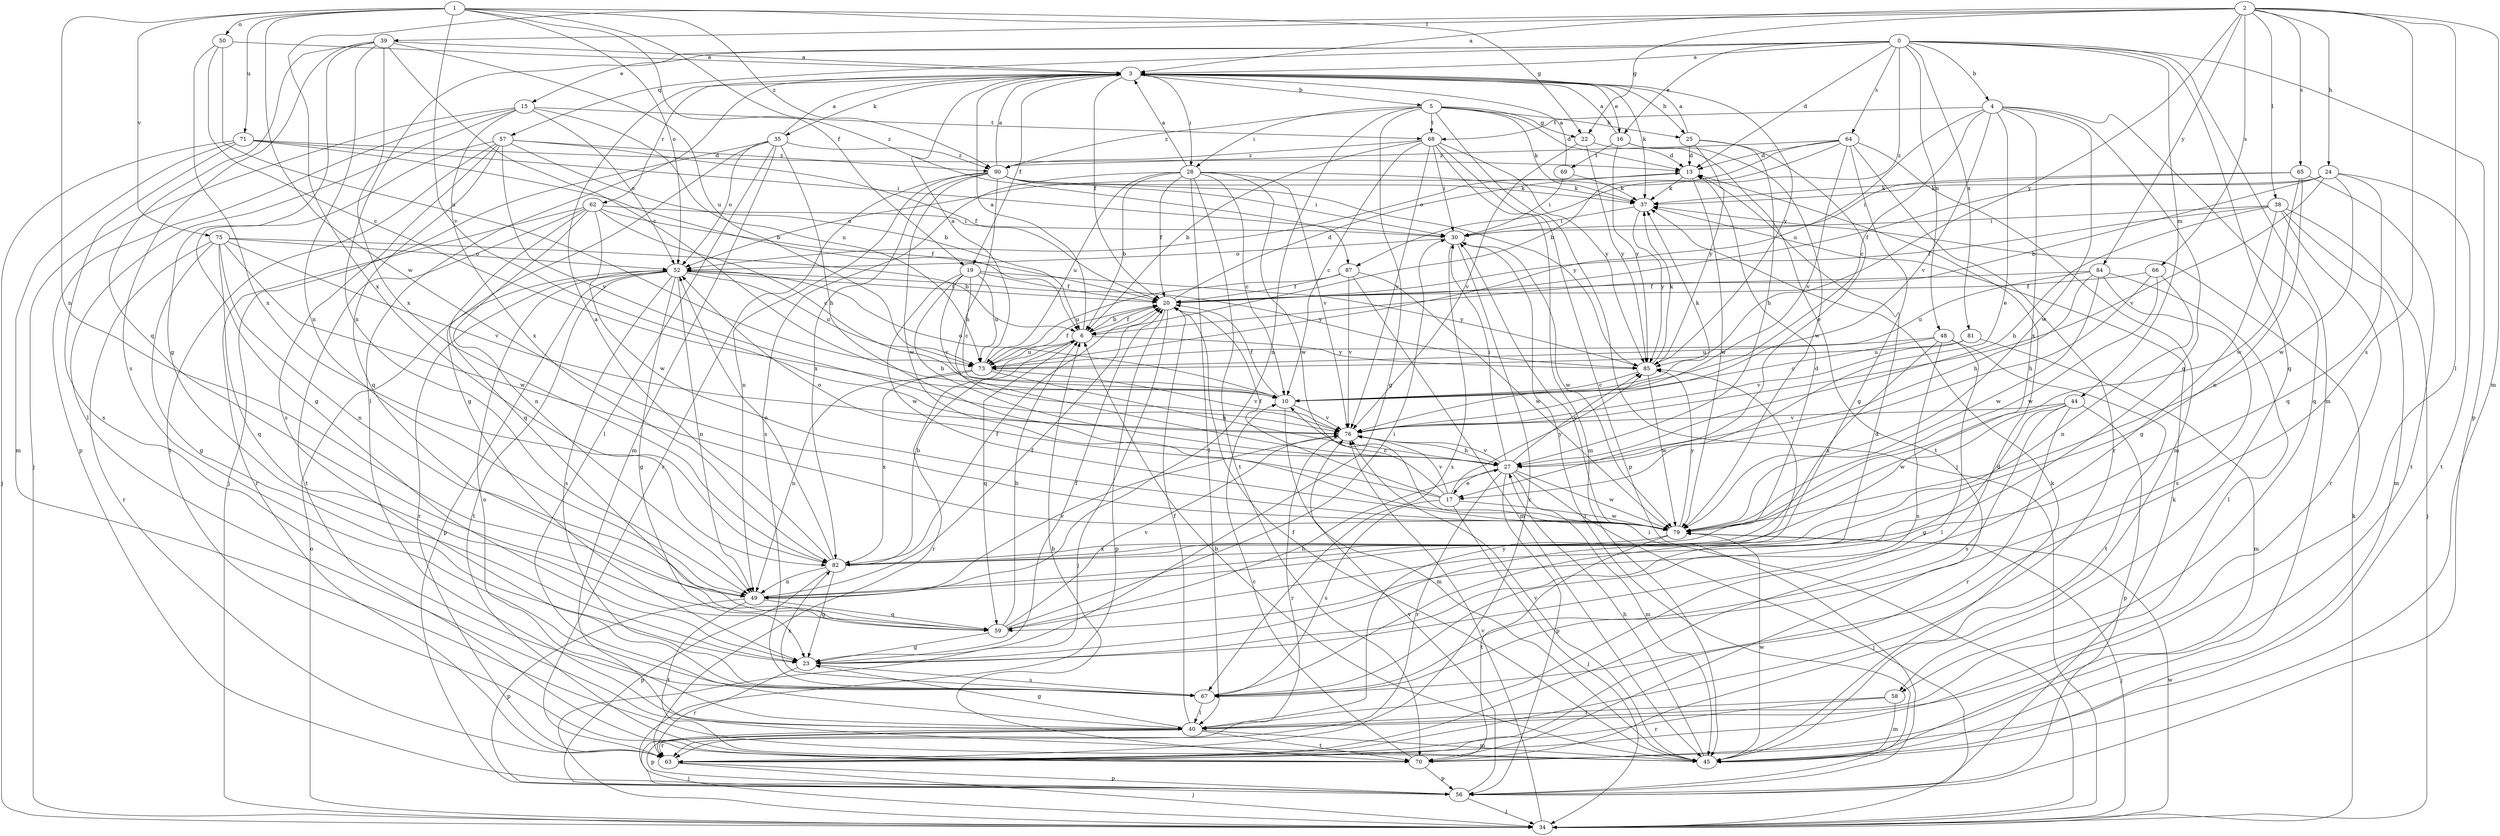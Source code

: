strict digraph  {
0;
1;
2;
3;
4;
5;
6;
10;
13;
15;
16;
17;
19;
20;
22;
23;
24;
25;
27;
28;
30;
34;
35;
37;
38;
39;
40;
44;
45;
48;
49;
50;
52;
56;
57;
58;
59;
62;
63;
64;
65;
66;
67;
68;
69;
70;
71;
73;
75;
76;
79;
81;
82;
84;
85;
87;
90;
0 -> 3  [label=a];
0 -> 4  [label=b];
0 -> 13  [label=d];
0 -> 15  [label=e];
0 -> 16  [label=e];
0 -> 44  [label=m];
0 -> 45  [label=m];
0 -> 48  [label=n];
0 -> 49  [label=n];
0 -> 56  [label=p];
0 -> 57  [label=q];
0 -> 58  [label=q];
0 -> 64  [label=s];
0 -> 81  [label=x];
0 -> 87  [label=z];
1 -> 19  [label=f];
1 -> 22  [label=g];
1 -> 49  [label=n];
1 -> 50  [label=o];
1 -> 52  [label=o];
1 -> 71  [label=u];
1 -> 75  [label=v];
1 -> 76  [label=v];
1 -> 79  [label=w];
1 -> 87  [label=z];
1 -> 90  [label=z];
2 -> 3  [label=a];
2 -> 22  [label=g];
2 -> 24  [label=h];
2 -> 38  [label=l];
2 -> 39  [label=l];
2 -> 40  [label=l];
2 -> 45  [label=m];
2 -> 65  [label=s];
2 -> 66  [label=s];
2 -> 67  [label=s];
2 -> 82  [label=x];
2 -> 84  [label=y];
2 -> 85  [label=y];
3 -> 5  [label=b];
3 -> 16  [label=e];
3 -> 19  [label=f];
3 -> 20  [label=f];
3 -> 25  [label=h];
3 -> 28  [label=i];
3 -> 35  [label=k];
3 -> 37  [label=k];
3 -> 40  [label=l];
3 -> 62  [label=r];
3 -> 85  [label=y];
4 -> 10  [label=c];
4 -> 17  [label=e];
4 -> 58  [label=q];
4 -> 59  [label=q];
4 -> 68  [label=t];
4 -> 73  [label=u];
4 -> 76  [label=v];
4 -> 79  [label=w];
4 -> 82  [label=x];
5 -> 13  [label=d];
5 -> 22  [label=g];
5 -> 23  [label=g];
5 -> 25  [label=h];
5 -> 28  [label=i];
5 -> 34  [label=j];
5 -> 37  [label=k];
5 -> 49  [label=n];
5 -> 68  [label=t];
5 -> 90  [label=z];
6 -> 3  [label=a];
6 -> 20  [label=f];
6 -> 59  [label=q];
6 -> 63  [label=r];
6 -> 73  [label=u];
6 -> 85  [label=y];
10 -> 20  [label=f];
10 -> 37  [label=k];
10 -> 45  [label=m];
10 -> 52  [label=o];
10 -> 76  [label=v];
13 -> 37  [label=k];
13 -> 52  [label=o];
13 -> 79  [label=w];
15 -> 34  [label=j];
15 -> 40  [label=l];
15 -> 52  [label=o];
15 -> 56  [label=p];
15 -> 68  [label=t];
15 -> 73  [label=u];
15 -> 82  [label=x];
16 -> 3  [label=a];
16 -> 69  [label=t];
16 -> 70  [label=t];
16 -> 79  [label=w];
16 -> 85  [label=y];
17 -> 10  [label=c];
17 -> 20  [label=f];
17 -> 34  [label=j];
17 -> 52  [label=o];
17 -> 67  [label=s];
17 -> 76  [label=v];
17 -> 79  [label=w];
17 -> 85  [label=y];
19 -> 10  [label=c];
19 -> 20  [label=f];
19 -> 27  [label=h];
19 -> 73  [label=u];
19 -> 76  [label=v];
19 -> 79  [label=w];
19 -> 85  [label=y];
20 -> 6  [label=b];
20 -> 13  [label=d];
20 -> 34  [label=j];
20 -> 56  [label=p];
22 -> 13  [label=d];
22 -> 76  [label=v];
22 -> 85  [label=y];
23 -> 20  [label=f];
23 -> 63  [label=r];
23 -> 67  [label=s];
24 -> 6  [label=b];
24 -> 20  [label=f];
24 -> 37  [label=k];
24 -> 59  [label=q];
24 -> 70  [label=t];
24 -> 76  [label=v];
24 -> 79  [label=w];
25 -> 3  [label=a];
25 -> 13  [label=d];
25 -> 17  [label=e];
25 -> 27  [label=h];
25 -> 85  [label=y];
27 -> 17  [label=e];
27 -> 30  [label=i];
27 -> 34  [label=j];
27 -> 45  [label=m];
27 -> 56  [label=p];
27 -> 63  [label=r];
27 -> 76  [label=v];
27 -> 79  [label=w];
27 -> 85  [label=y];
28 -> 3  [label=a];
28 -> 6  [label=b];
28 -> 10  [label=c];
28 -> 20  [label=f];
28 -> 37  [label=k];
28 -> 40  [label=l];
28 -> 67  [label=s];
28 -> 70  [label=t];
28 -> 73  [label=u];
28 -> 76  [label=v];
28 -> 79  [label=w];
30 -> 52  [label=o];
30 -> 63  [label=r];
30 -> 67  [label=s];
30 -> 79  [label=w];
34 -> 30  [label=i];
34 -> 37  [label=k];
34 -> 52  [label=o];
34 -> 76  [label=v];
34 -> 79  [label=w];
35 -> 3  [label=a];
35 -> 23  [label=g];
35 -> 27  [label=h];
35 -> 34  [label=j];
35 -> 40  [label=l];
35 -> 45  [label=m];
35 -> 52  [label=o];
35 -> 90  [label=z];
37 -> 30  [label=i];
37 -> 85  [label=y];
38 -> 20  [label=f];
38 -> 23  [label=g];
38 -> 27  [label=h];
38 -> 30  [label=i];
38 -> 34  [label=j];
38 -> 45  [label=m];
38 -> 63  [label=r];
39 -> 3  [label=a];
39 -> 10  [label=c];
39 -> 23  [label=g];
39 -> 49  [label=n];
39 -> 59  [label=q];
39 -> 67  [label=s];
39 -> 73  [label=u];
39 -> 82  [label=x];
40 -> 20  [label=f];
40 -> 23  [label=g];
40 -> 34  [label=j];
40 -> 45  [label=m];
40 -> 52  [label=o];
40 -> 56  [label=p];
40 -> 63  [label=r];
40 -> 70  [label=t];
40 -> 85  [label=y];
44 -> 23  [label=g];
44 -> 56  [label=p];
44 -> 63  [label=r];
44 -> 67  [label=s];
44 -> 76  [label=v];
44 -> 79  [label=w];
45 -> 6  [label=b];
45 -> 20  [label=f];
45 -> 27  [label=h];
45 -> 37  [label=k];
45 -> 76  [label=v];
45 -> 79  [label=w];
48 -> 10  [label=c];
48 -> 40  [label=l];
48 -> 67  [label=s];
48 -> 70  [label=t];
48 -> 73  [label=u];
48 -> 82  [label=x];
49 -> 20  [label=f];
49 -> 56  [label=p];
49 -> 59  [label=q];
49 -> 70  [label=t];
49 -> 76  [label=v];
50 -> 3  [label=a];
50 -> 10  [label=c];
50 -> 73  [label=u];
50 -> 82  [label=x];
52 -> 20  [label=f];
52 -> 23  [label=g];
52 -> 49  [label=n];
52 -> 56  [label=p];
52 -> 63  [label=r];
52 -> 67  [label=s];
52 -> 70  [label=t];
52 -> 73  [label=u];
52 -> 85  [label=y];
56 -> 30  [label=i];
56 -> 34  [label=j];
56 -> 37  [label=k];
56 -> 76  [label=v];
57 -> 6  [label=b];
57 -> 20  [label=f];
57 -> 23  [label=g];
57 -> 59  [label=q];
57 -> 67  [label=s];
57 -> 70  [label=t];
57 -> 76  [label=v];
57 -> 90  [label=z];
58 -> 40  [label=l];
58 -> 45  [label=m];
58 -> 63  [label=r];
59 -> 6  [label=b];
59 -> 23  [label=g];
59 -> 27  [label=h];
59 -> 30  [label=i];
59 -> 76  [label=v];
62 -> 10  [label=c];
62 -> 20  [label=f];
62 -> 30  [label=i];
62 -> 49  [label=n];
62 -> 59  [label=q];
62 -> 63  [label=r];
62 -> 70  [label=t];
62 -> 79  [label=w];
63 -> 13  [label=d];
63 -> 34  [label=j];
63 -> 56  [label=p];
64 -> 6  [label=b];
64 -> 13  [label=d];
64 -> 23  [label=g];
64 -> 45  [label=m];
64 -> 52  [label=o];
64 -> 63  [label=r];
64 -> 76  [label=v];
64 -> 90  [label=z];
65 -> 30  [label=i];
65 -> 37  [label=k];
65 -> 49  [label=n];
65 -> 70  [label=t];
65 -> 79  [label=w];
66 -> 20  [label=f];
66 -> 27  [label=h];
66 -> 49  [label=n];
66 -> 79  [label=w];
67 -> 13  [label=d];
67 -> 40  [label=l];
67 -> 82  [label=x];
68 -> 6  [label=b];
68 -> 10  [label=c];
68 -> 30  [label=i];
68 -> 45  [label=m];
68 -> 56  [label=p];
68 -> 76  [label=v];
68 -> 85  [label=y];
68 -> 90  [label=z];
69 -> 3  [label=a];
69 -> 30  [label=i];
69 -> 37  [label=k];
70 -> 6  [label=b];
70 -> 10  [label=c];
70 -> 56  [label=p];
71 -> 6  [label=b];
71 -> 13  [label=d];
71 -> 30  [label=i];
71 -> 34  [label=j];
71 -> 45  [label=m];
71 -> 67  [label=s];
73 -> 3  [label=a];
73 -> 20  [label=f];
73 -> 27  [label=h];
73 -> 49  [label=n];
73 -> 76  [label=v];
73 -> 82  [label=x];
75 -> 6  [label=b];
75 -> 23  [label=g];
75 -> 49  [label=n];
75 -> 52  [label=o];
75 -> 59  [label=q];
75 -> 63  [label=r];
75 -> 76  [label=v];
75 -> 79  [label=w];
76 -> 27  [label=h];
76 -> 63  [label=r];
79 -> 34  [label=j];
79 -> 70  [label=t];
79 -> 82  [label=x];
79 -> 85  [label=y];
81 -> 45  [label=m];
81 -> 73  [label=u];
81 -> 76  [label=v];
82 -> 3  [label=a];
82 -> 6  [label=b];
82 -> 13  [label=d];
82 -> 20  [label=f];
82 -> 23  [label=g];
82 -> 49  [label=n];
82 -> 52  [label=o];
82 -> 56  [label=p];
84 -> 20  [label=f];
84 -> 27  [label=h];
84 -> 40  [label=l];
84 -> 67  [label=s];
84 -> 73  [label=u];
84 -> 79  [label=w];
85 -> 10  [label=c];
85 -> 37  [label=k];
85 -> 79  [label=w];
87 -> 20  [label=f];
87 -> 45  [label=m];
87 -> 73  [label=u];
87 -> 76  [label=v];
87 -> 79  [label=w];
90 -> 3  [label=a];
90 -> 27  [label=h];
90 -> 30  [label=i];
90 -> 37  [label=k];
90 -> 49  [label=n];
90 -> 63  [label=r];
90 -> 79  [label=w];
90 -> 82  [label=x];
90 -> 85  [label=y];
}
